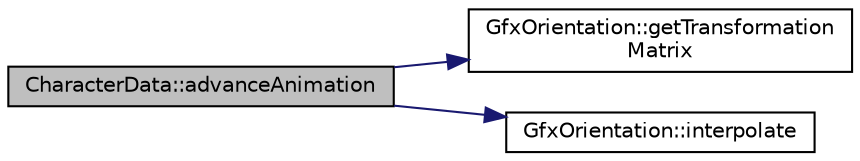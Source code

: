 digraph "CharacterData::advanceAnimation"
{
 // LATEX_PDF_SIZE
  edge [fontname="Helvetica",fontsize="10",labelfontname="Helvetica",labelfontsize="10"];
  node [fontname="Helvetica",fontsize="10",shape=record];
  rankdir="LR";
  Node1 [label="CharacterData::advanceAnimation",height=0.2,width=0.4,color="black", fillcolor="grey75", style="filled", fontcolor="black",tooltip=" "];
  Node1 -> Node2 [color="midnightblue",fontsize="10",style="solid",fontname="Helvetica"];
  Node2 [label="GfxOrientation::getTransformation\lMatrix",height=0.2,width=0.4,color="black", fillcolor="white", style="filled",URL="$structGfxOrientation.html#a1e637d2d592829dc369752e5fa8120d3",tooltip="Compiles the transformation matrix of this orientation."];
  Node1 -> Node3 [color="midnightblue",fontsize="10",style="solid",fontname="Helvetica"];
  Node3 [label="GfxOrientation::interpolate",height=0.2,width=0.4,color="black", fillcolor="white", style="filled",URL="$structGfxOrientation.html#aee7aaa690b91754219e70e2595700e98",tooltip="Interpolates between two orientations linearly."];
}
